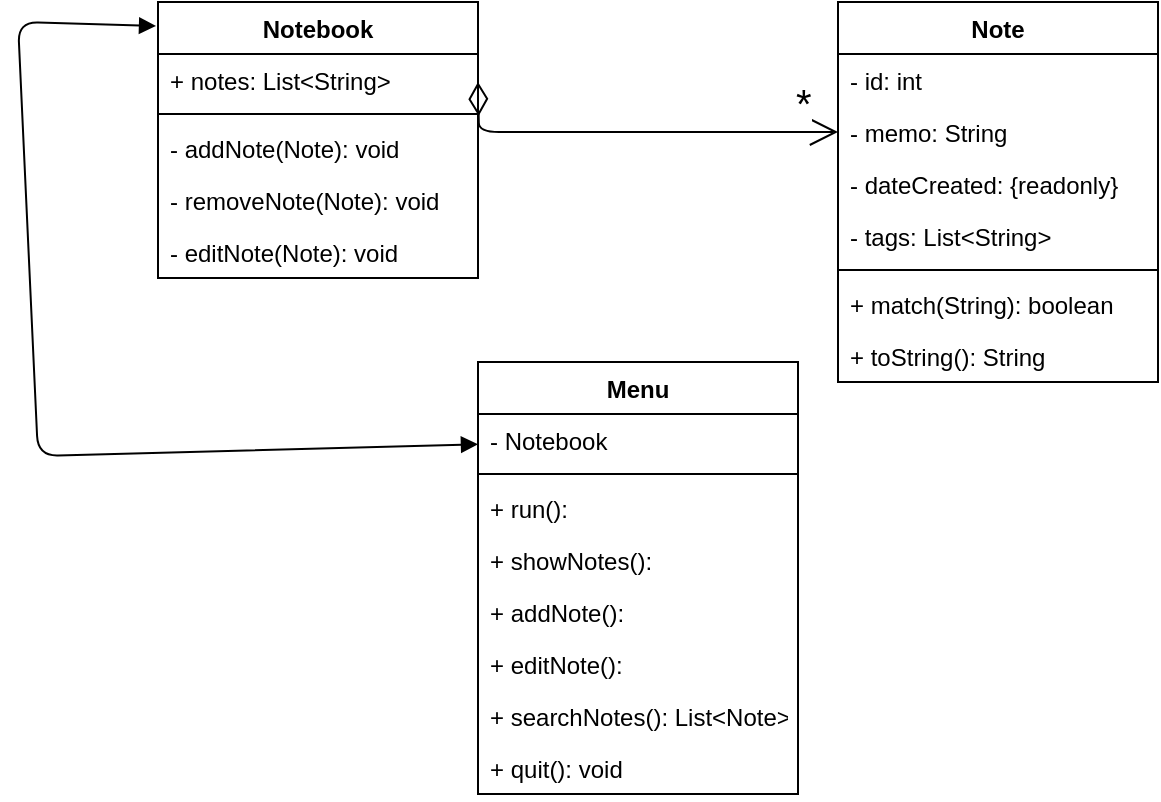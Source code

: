 <mxfile version="14.4.3" type="device"><diagram id="Wnw565zotGDqNVn4ajZS" name="Page-1"><mxGraphModel dx="692" dy="405" grid="1" gridSize="10" guides="1" tooltips="1" connect="1" arrows="1" fold="1" page="1" pageScale="1" pageWidth="1100" pageHeight="850" math="0" shadow="0"><root><mxCell id="0"/><mxCell id="1" parent="0"/><mxCell id="zzJxgucP_dHF4o6NHEPz-1" value="Notebook" style="swimlane;fontStyle=1;align=center;verticalAlign=top;childLayout=stackLayout;horizontal=1;startSize=26;horizontalStack=0;resizeParent=1;resizeParentMax=0;resizeLast=0;collapsible=1;marginBottom=0;" vertex="1" parent="1"><mxGeometry x="110" y="70" width="160" height="138" as="geometry"/></mxCell><mxCell id="zzJxgucP_dHF4o6NHEPz-2" value="+ notes: List&lt;String&gt;" style="text;strokeColor=none;fillColor=none;align=left;verticalAlign=top;spacingLeft=4;spacingRight=4;overflow=hidden;rotatable=0;points=[[0,0.5],[1,0.5]];portConstraint=eastwest;" vertex="1" parent="zzJxgucP_dHF4o6NHEPz-1"><mxGeometry y="26" width="160" height="26" as="geometry"/></mxCell><mxCell id="zzJxgucP_dHF4o6NHEPz-3" value="" style="line;strokeWidth=1;fillColor=none;align=left;verticalAlign=middle;spacingTop=-1;spacingLeft=3;spacingRight=3;rotatable=0;labelPosition=right;points=[];portConstraint=eastwest;" vertex="1" parent="zzJxgucP_dHF4o6NHEPz-1"><mxGeometry y="52" width="160" height="8" as="geometry"/></mxCell><mxCell id="zzJxgucP_dHF4o6NHEPz-4" value="- addNote(Note): void" style="text;strokeColor=none;fillColor=none;align=left;verticalAlign=top;spacingLeft=4;spacingRight=4;overflow=hidden;rotatable=0;points=[[0,0.5],[1,0.5]];portConstraint=eastwest;" vertex="1" parent="zzJxgucP_dHF4o6NHEPz-1"><mxGeometry y="60" width="160" height="26" as="geometry"/></mxCell><mxCell id="zzJxgucP_dHF4o6NHEPz-13" value="- removeNote(Note): void" style="text;strokeColor=none;fillColor=none;align=left;verticalAlign=top;spacingLeft=4;spacingRight=4;overflow=hidden;rotatable=0;points=[[0,0.5],[1,0.5]];portConstraint=eastwest;" vertex="1" parent="zzJxgucP_dHF4o6NHEPz-1"><mxGeometry y="86" width="160" height="26" as="geometry"/></mxCell><mxCell id="zzJxgucP_dHF4o6NHEPz-14" value="- editNote(Note): void" style="text;strokeColor=none;fillColor=none;align=left;verticalAlign=top;spacingLeft=4;spacingRight=4;overflow=hidden;rotatable=0;points=[[0,0.5],[1,0.5]];portConstraint=eastwest;" vertex="1" parent="zzJxgucP_dHF4o6NHEPz-1"><mxGeometry y="112" width="160" height="26" as="geometry"/></mxCell><mxCell id="zzJxgucP_dHF4o6NHEPz-15" value="Note" style="swimlane;fontStyle=1;align=center;verticalAlign=top;childLayout=stackLayout;horizontal=1;startSize=26;horizontalStack=0;resizeParent=1;resizeParentMax=0;resizeLast=0;collapsible=1;marginBottom=0;" vertex="1" parent="1"><mxGeometry x="450" y="70" width="160" height="190" as="geometry"/></mxCell><mxCell id="zzJxgucP_dHF4o6NHEPz-50" value="- id: int" style="text;strokeColor=none;fillColor=none;align=left;verticalAlign=top;spacingLeft=4;spacingRight=4;overflow=hidden;rotatable=0;points=[[0,0.5],[1,0.5]];portConstraint=eastwest;" vertex="1" parent="zzJxgucP_dHF4o6NHEPz-15"><mxGeometry y="26" width="160" height="26" as="geometry"/></mxCell><mxCell id="zzJxgucP_dHF4o6NHEPz-16" value="- memo: String" style="text;strokeColor=none;fillColor=none;align=left;verticalAlign=top;spacingLeft=4;spacingRight=4;overflow=hidden;rotatable=0;points=[[0,0.5],[1,0.5]];portConstraint=eastwest;" vertex="1" parent="zzJxgucP_dHF4o6NHEPz-15"><mxGeometry y="52" width="160" height="26" as="geometry"/></mxCell><mxCell id="zzJxgucP_dHF4o6NHEPz-27" value="- dateCreated: {readonly}" style="text;strokeColor=none;fillColor=none;align=left;verticalAlign=top;spacingLeft=4;spacingRight=4;overflow=hidden;rotatable=0;points=[[0,0.5],[1,0.5]];portConstraint=eastwest;" vertex="1" parent="zzJxgucP_dHF4o6NHEPz-15"><mxGeometry y="78" width="160" height="26" as="geometry"/></mxCell><mxCell id="zzJxgucP_dHF4o6NHEPz-28" value="- tags: List&lt;String&gt;" style="text;strokeColor=none;fillColor=none;align=left;verticalAlign=top;spacingLeft=4;spacingRight=4;overflow=hidden;rotatable=0;points=[[0,0.5],[1,0.5]];portConstraint=eastwest;" vertex="1" parent="zzJxgucP_dHF4o6NHEPz-15"><mxGeometry y="104" width="160" height="26" as="geometry"/></mxCell><mxCell id="zzJxgucP_dHF4o6NHEPz-17" value="" style="line;strokeWidth=1;fillColor=none;align=left;verticalAlign=middle;spacingTop=-1;spacingLeft=3;spacingRight=3;rotatable=0;labelPosition=right;points=[];portConstraint=eastwest;" vertex="1" parent="zzJxgucP_dHF4o6NHEPz-15"><mxGeometry y="130" width="160" height="8" as="geometry"/></mxCell><mxCell id="zzJxgucP_dHF4o6NHEPz-18" value="+ match(String): boolean" style="text;strokeColor=none;fillColor=none;align=left;verticalAlign=top;spacingLeft=4;spacingRight=4;overflow=hidden;rotatable=0;points=[[0,0.5],[1,0.5]];portConstraint=eastwest;" vertex="1" parent="zzJxgucP_dHF4o6NHEPz-15"><mxGeometry y="138" width="160" height="26" as="geometry"/></mxCell><mxCell id="zzJxgucP_dHF4o6NHEPz-42" value="+ toString(): String" style="text;strokeColor=none;fillColor=none;align=left;verticalAlign=top;spacingLeft=4;spacingRight=4;overflow=hidden;rotatable=0;points=[[0,0.5],[1,0.5]];portConstraint=eastwest;" vertex="1" parent="zzJxgucP_dHF4o6NHEPz-15"><mxGeometry y="164" width="160" height="26" as="geometry"/></mxCell><mxCell id="zzJxgucP_dHF4o6NHEPz-29" value="*" style="endArrow=open;html=1;endSize=12;startArrow=diamondThin;startSize=14;startFill=0;edgeStyle=orthogonalEdgeStyle;align=left;verticalAlign=bottom;fontSize=20;" edge="1" parent="1" target="zzJxgucP_dHF4o6NHEPz-16"><mxGeometry x="0.779" relative="1" as="geometry"><mxPoint x="270" y="110" as="sourcePoint"/><mxPoint x="430" y="110" as="targetPoint"/><mxPoint as="offset"/></mxGeometry></mxCell><mxCell id="zzJxgucP_dHF4o6NHEPz-34" value="Menu" style="swimlane;fontStyle=1;align=center;verticalAlign=top;childLayout=stackLayout;horizontal=1;startSize=26;horizontalStack=0;resizeParent=1;resizeParentMax=0;resizeLast=0;collapsible=1;marginBottom=0;" vertex="1" parent="1"><mxGeometry x="270" y="250" width="160" height="216" as="geometry"/></mxCell><mxCell id="zzJxgucP_dHF4o6NHEPz-35" value="- Notebook" style="text;strokeColor=none;fillColor=none;align=left;verticalAlign=top;spacingLeft=4;spacingRight=4;overflow=hidden;rotatable=0;points=[[0,0.5],[1,0.5]];portConstraint=eastwest;" vertex="1" parent="zzJxgucP_dHF4o6NHEPz-34"><mxGeometry y="26" width="160" height="26" as="geometry"/></mxCell><mxCell id="zzJxgucP_dHF4o6NHEPz-36" value="" style="line;strokeWidth=1;fillColor=none;align=left;verticalAlign=middle;spacingTop=-1;spacingLeft=3;spacingRight=3;rotatable=0;labelPosition=right;points=[];portConstraint=eastwest;" vertex="1" parent="zzJxgucP_dHF4o6NHEPz-34"><mxGeometry y="52" width="160" height="8" as="geometry"/></mxCell><mxCell id="zzJxgucP_dHF4o6NHEPz-41" value="+ run():" style="text;strokeColor=none;fillColor=none;align=left;verticalAlign=top;spacingLeft=4;spacingRight=4;overflow=hidden;rotatable=0;points=[[0,0.5],[1,0.5]];portConstraint=eastwest;" vertex="1" parent="zzJxgucP_dHF4o6NHEPz-34"><mxGeometry y="60" width="160" height="26" as="geometry"/></mxCell><mxCell id="zzJxgucP_dHF4o6NHEPz-44" value="+ showNotes():" style="text;strokeColor=none;fillColor=none;align=left;verticalAlign=top;spacingLeft=4;spacingRight=4;overflow=hidden;rotatable=0;points=[[0,0.5],[1,0.5]];portConstraint=eastwest;" vertex="1" parent="zzJxgucP_dHF4o6NHEPz-34"><mxGeometry y="86" width="160" height="26" as="geometry"/></mxCell><mxCell id="zzJxgucP_dHF4o6NHEPz-45" value="+ addNote():" style="text;strokeColor=none;fillColor=none;align=left;verticalAlign=top;spacingLeft=4;spacingRight=4;overflow=hidden;rotatable=0;points=[[0,0.5],[1,0.5]];portConstraint=eastwest;" vertex="1" parent="zzJxgucP_dHF4o6NHEPz-34"><mxGeometry y="112" width="160" height="26" as="geometry"/></mxCell><mxCell id="zzJxgucP_dHF4o6NHEPz-47" value="+ editNote():" style="text;strokeColor=none;fillColor=none;align=left;verticalAlign=top;spacingLeft=4;spacingRight=4;overflow=hidden;rotatable=0;points=[[0,0.5],[1,0.5]];portConstraint=eastwest;" vertex="1" parent="zzJxgucP_dHF4o6NHEPz-34"><mxGeometry y="138" width="160" height="26" as="geometry"/></mxCell><mxCell id="zzJxgucP_dHF4o6NHEPz-46" value="+ searchNotes(): List&lt;Note&gt;" style="text;strokeColor=none;fillColor=none;align=left;verticalAlign=top;spacingLeft=4;spacingRight=4;overflow=hidden;rotatable=0;points=[[0,0.5],[1,0.5]];portConstraint=eastwest;" vertex="1" parent="zzJxgucP_dHF4o6NHEPz-34"><mxGeometry y="164" width="160" height="26" as="geometry"/></mxCell><mxCell id="zzJxgucP_dHF4o6NHEPz-48" value="+ quit(): void" style="text;strokeColor=none;fillColor=none;align=left;verticalAlign=top;spacingLeft=4;spacingRight=4;overflow=hidden;rotatable=0;points=[[0,0.5],[1,0.5]];portConstraint=eastwest;" vertex="1" parent="zzJxgucP_dHF4o6NHEPz-34"><mxGeometry y="190" width="160" height="26" as="geometry"/></mxCell><mxCell id="zzJxgucP_dHF4o6NHEPz-49" value="" style="endArrow=block;startArrow=block;endFill=1;startFill=1;html=1;fontSize=20;exitX=-0.006;exitY=0.087;exitDx=0;exitDy=0;exitPerimeter=0;" edge="1" parent="1" source="zzJxgucP_dHF4o6NHEPz-1" target="zzJxgucP_dHF4o6NHEPz-35"><mxGeometry width="160" relative="1" as="geometry"><mxPoint x="50" y="80" as="sourcePoint"/><mxPoint x="250" y="290" as="targetPoint"/><Array as="points"><mxPoint x="40" y="80"/><mxPoint x="50" y="297"/></Array></mxGeometry></mxCell></root></mxGraphModel></diagram></mxfile>